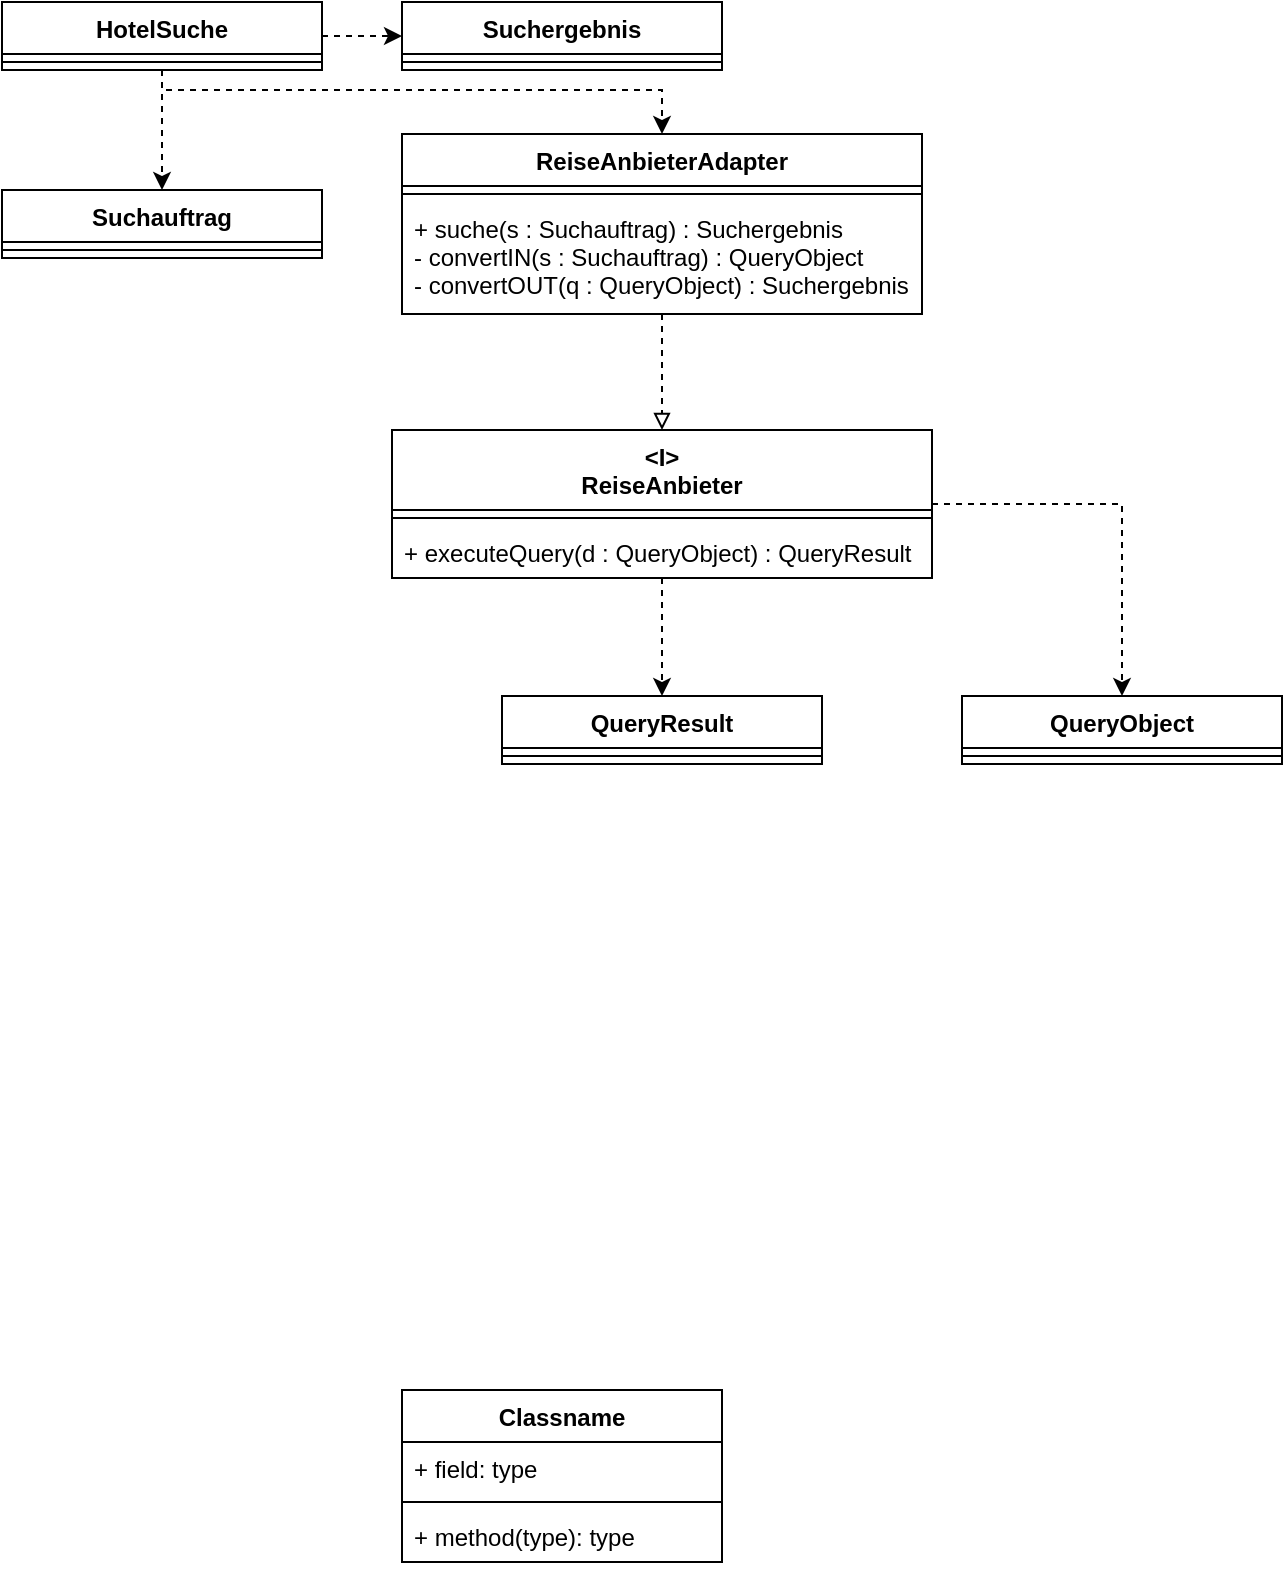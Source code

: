 <mxfile version="15.9.6" type="github">
  <diagram id="Y5da1QLnvi4VKYOh3qWE" name="Page-1">
    <mxGraphModel dx="692" dy="1862" grid="1" gridSize="10" guides="1" tooltips="1" connect="1" arrows="1" fold="1" page="1" pageScale="1" pageWidth="850" pageHeight="1100" math="0" shadow="0">
      <root>
        <mxCell id="0" />
        <mxCell id="1" parent="0" />
        <mxCell id="jfCONr5ZfFZsCZOuj5Go-1" value="Classname" style="swimlane;fontStyle=1;align=center;verticalAlign=top;childLayout=stackLayout;horizontal=1;startSize=26;horizontalStack=0;resizeParent=1;resizeParentMax=0;resizeLast=0;collapsible=1;marginBottom=0;" vertex="1" parent="1">
          <mxGeometry x="220" y="-220" width="160" height="86" as="geometry" />
        </mxCell>
        <mxCell id="jfCONr5ZfFZsCZOuj5Go-2" value="+ field: type" style="text;strokeColor=none;fillColor=none;align=left;verticalAlign=top;spacingLeft=4;spacingRight=4;overflow=hidden;rotatable=0;points=[[0,0.5],[1,0.5]];portConstraint=eastwest;" vertex="1" parent="jfCONr5ZfFZsCZOuj5Go-1">
          <mxGeometry y="26" width="160" height="26" as="geometry" />
        </mxCell>
        <mxCell id="jfCONr5ZfFZsCZOuj5Go-3" value="" style="line;strokeWidth=1;fillColor=none;align=left;verticalAlign=middle;spacingTop=-1;spacingLeft=3;spacingRight=3;rotatable=0;labelPosition=right;points=[];portConstraint=eastwest;" vertex="1" parent="jfCONr5ZfFZsCZOuj5Go-1">
          <mxGeometry y="52" width="160" height="8" as="geometry" />
        </mxCell>
        <mxCell id="jfCONr5ZfFZsCZOuj5Go-4" value="+ method(type): type" style="text;strokeColor=none;fillColor=none;align=left;verticalAlign=top;spacingLeft=4;spacingRight=4;overflow=hidden;rotatable=0;points=[[0,0.5],[1,0.5]];portConstraint=eastwest;" vertex="1" parent="jfCONr5ZfFZsCZOuj5Go-1">
          <mxGeometry y="60" width="160" height="26" as="geometry" />
        </mxCell>
        <mxCell id="jfCONr5ZfFZsCZOuj5Go-35" style="edgeStyle=orthogonalEdgeStyle;rounded=0;orthogonalLoop=1;jettySize=auto;html=1;dashed=1;" edge="1" parent="1" source="jfCONr5ZfFZsCZOuj5Go-5" target="jfCONr5ZfFZsCZOuj5Go-21">
          <mxGeometry relative="1" as="geometry" />
        </mxCell>
        <mxCell id="jfCONr5ZfFZsCZOuj5Go-39" style="edgeStyle=orthogonalEdgeStyle;rounded=0;orthogonalLoop=1;jettySize=auto;html=1;dashed=1;endArrow=classic;endFill=1;" edge="1" parent="1" source="jfCONr5ZfFZsCZOuj5Go-5" target="jfCONr5ZfFZsCZOuj5Go-25">
          <mxGeometry relative="1" as="geometry" />
        </mxCell>
        <mxCell id="jfCONr5ZfFZsCZOuj5Go-5" value="&lt;I&gt;&#xa;ReiseAnbieter" style="swimlane;fontStyle=1;align=center;verticalAlign=top;childLayout=stackLayout;horizontal=1;startSize=40;horizontalStack=0;resizeParent=1;resizeParentMax=0;resizeLast=0;collapsible=1;marginBottom=0;" vertex="1" parent="1">
          <mxGeometry x="215" y="-700" width="270" height="74" as="geometry" />
        </mxCell>
        <mxCell id="jfCONr5ZfFZsCZOuj5Go-7" value="" style="line;strokeWidth=1;fillColor=none;align=left;verticalAlign=middle;spacingTop=-1;spacingLeft=3;spacingRight=3;rotatable=0;labelPosition=right;points=[];portConstraint=eastwest;" vertex="1" parent="jfCONr5ZfFZsCZOuj5Go-5">
          <mxGeometry y="40" width="270" height="8" as="geometry" />
        </mxCell>
        <mxCell id="jfCONr5ZfFZsCZOuj5Go-8" value="+ executeQuery(d : QueryObject) : QueryResult" style="text;strokeColor=none;fillColor=none;align=left;verticalAlign=top;spacingLeft=4;spacingRight=4;overflow=hidden;rotatable=0;points=[[0,0.5],[1,0.5]];portConstraint=eastwest;" vertex="1" parent="jfCONr5ZfFZsCZOuj5Go-5">
          <mxGeometry y="48" width="270" height="26" as="geometry" />
        </mxCell>
        <mxCell id="jfCONr5ZfFZsCZOuj5Go-29" style="edgeStyle=orthogonalEdgeStyle;rounded=0;orthogonalLoop=1;jettySize=auto;html=1;dashed=1;" edge="1" parent="1" source="jfCONr5ZfFZsCZOuj5Go-9" target="jfCONr5ZfFZsCZOuj5Go-17">
          <mxGeometry relative="1" as="geometry" />
        </mxCell>
        <mxCell id="jfCONr5ZfFZsCZOuj5Go-30" style="edgeStyle=orthogonalEdgeStyle;rounded=0;orthogonalLoop=1;jettySize=auto;html=1;dashed=1;" edge="1" parent="1" source="jfCONr5ZfFZsCZOuj5Go-9" target="jfCONr5ZfFZsCZOuj5Go-13">
          <mxGeometry relative="1" as="geometry" />
        </mxCell>
        <mxCell id="jfCONr5ZfFZsCZOuj5Go-37" style="edgeStyle=orthogonalEdgeStyle;rounded=0;orthogonalLoop=1;jettySize=auto;html=1;dashed=1;" edge="1" parent="1" source="jfCONr5ZfFZsCZOuj5Go-9" target="jfCONr5ZfFZsCZOuj5Go-31">
          <mxGeometry relative="1" as="geometry">
            <Array as="points">
              <mxPoint x="100" y="-870" />
              <mxPoint x="350" y="-870" />
            </Array>
          </mxGeometry>
        </mxCell>
        <mxCell id="jfCONr5ZfFZsCZOuj5Go-9" value="HotelSuche" style="swimlane;fontStyle=1;align=center;verticalAlign=top;childLayout=stackLayout;horizontal=1;startSize=26;horizontalStack=0;resizeParent=1;resizeParentMax=0;resizeLast=0;collapsible=1;marginBottom=0;" vertex="1" parent="1">
          <mxGeometry x="20" y="-914" width="160" height="34" as="geometry" />
        </mxCell>
        <mxCell id="jfCONr5ZfFZsCZOuj5Go-11" value="" style="line;strokeWidth=1;fillColor=none;align=left;verticalAlign=middle;spacingTop=-1;spacingLeft=3;spacingRight=3;rotatable=0;labelPosition=right;points=[];portConstraint=eastwest;" vertex="1" parent="jfCONr5ZfFZsCZOuj5Go-9">
          <mxGeometry y="26" width="160" height="8" as="geometry" />
        </mxCell>
        <mxCell id="jfCONr5ZfFZsCZOuj5Go-13" value="Suchauftrag" style="swimlane;fontStyle=1;align=center;verticalAlign=top;childLayout=stackLayout;horizontal=1;startSize=26;horizontalStack=0;resizeParent=1;resizeParentMax=0;resizeLast=0;collapsible=1;marginBottom=0;" vertex="1" parent="1">
          <mxGeometry x="20" y="-820" width="160" height="34" as="geometry" />
        </mxCell>
        <mxCell id="jfCONr5ZfFZsCZOuj5Go-15" value="" style="line;strokeWidth=1;fillColor=none;align=left;verticalAlign=middle;spacingTop=-1;spacingLeft=3;spacingRight=3;rotatable=0;labelPosition=right;points=[];portConstraint=eastwest;" vertex="1" parent="jfCONr5ZfFZsCZOuj5Go-13">
          <mxGeometry y="26" width="160" height="8" as="geometry" />
        </mxCell>
        <mxCell id="jfCONr5ZfFZsCZOuj5Go-17" value="Suchergebnis" style="swimlane;fontStyle=1;align=center;verticalAlign=top;childLayout=stackLayout;horizontal=1;startSize=26;horizontalStack=0;resizeParent=1;resizeParentMax=0;resizeLast=0;collapsible=1;marginBottom=0;" vertex="1" parent="1">
          <mxGeometry x="220" y="-914" width="160" height="34" as="geometry" />
        </mxCell>
        <mxCell id="jfCONr5ZfFZsCZOuj5Go-19" value="" style="line;strokeWidth=1;fillColor=none;align=left;verticalAlign=middle;spacingTop=-1;spacingLeft=3;spacingRight=3;rotatable=0;labelPosition=right;points=[];portConstraint=eastwest;" vertex="1" parent="jfCONr5ZfFZsCZOuj5Go-17">
          <mxGeometry y="26" width="160" height="8" as="geometry" />
        </mxCell>
        <mxCell id="jfCONr5ZfFZsCZOuj5Go-21" value="QueryResult" style="swimlane;fontStyle=1;align=center;verticalAlign=top;childLayout=stackLayout;horizontal=1;startSize=26;horizontalStack=0;resizeParent=1;resizeParentMax=0;resizeLast=0;collapsible=1;marginBottom=0;" vertex="1" parent="1">
          <mxGeometry x="270" y="-567" width="160" height="34" as="geometry" />
        </mxCell>
        <mxCell id="jfCONr5ZfFZsCZOuj5Go-23" value="" style="line;strokeWidth=1;fillColor=none;align=left;verticalAlign=middle;spacingTop=-1;spacingLeft=3;spacingRight=3;rotatable=0;labelPosition=right;points=[];portConstraint=eastwest;" vertex="1" parent="jfCONr5ZfFZsCZOuj5Go-21">
          <mxGeometry y="26" width="160" height="8" as="geometry" />
        </mxCell>
        <mxCell id="jfCONr5ZfFZsCZOuj5Go-25" value="QueryObject" style="swimlane;fontStyle=1;align=center;verticalAlign=top;childLayout=stackLayout;horizontal=1;startSize=26;horizontalStack=0;resizeParent=1;resizeParentMax=0;resizeLast=0;collapsible=1;marginBottom=0;" vertex="1" parent="1">
          <mxGeometry x="500" y="-567" width="160" height="34" as="geometry" />
        </mxCell>
        <mxCell id="jfCONr5ZfFZsCZOuj5Go-27" value="" style="line;strokeWidth=1;fillColor=none;align=left;verticalAlign=middle;spacingTop=-1;spacingLeft=3;spacingRight=3;rotatable=0;labelPosition=right;points=[];portConstraint=eastwest;" vertex="1" parent="jfCONr5ZfFZsCZOuj5Go-25">
          <mxGeometry y="26" width="160" height="8" as="geometry" />
        </mxCell>
        <mxCell id="jfCONr5ZfFZsCZOuj5Go-38" style="edgeStyle=orthogonalEdgeStyle;rounded=0;orthogonalLoop=1;jettySize=auto;html=1;dashed=1;endArrow=block;endFill=0;" edge="1" parent="1" source="jfCONr5ZfFZsCZOuj5Go-31" target="jfCONr5ZfFZsCZOuj5Go-5">
          <mxGeometry relative="1" as="geometry" />
        </mxCell>
        <mxCell id="jfCONr5ZfFZsCZOuj5Go-31" value="ReiseAnbieterAdapter" style="swimlane;fontStyle=1;align=center;verticalAlign=top;childLayout=stackLayout;horizontal=1;startSize=26;horizontalStack=0;resizeParent=1;resizeParentMax=0;resizeLast=0;collapsible=1;marginBottom=0;" vertex="1" parent="1">
          <mxGeometry x="220" y="-848" width="260" height="90" as="geometry" />
        </mxCell>
        <mxCell id="jfCONr5ZfFZsCZOuj5Go-33" value="" style="line;strokeWidth=1;fillColor=none;align=left;verticalAlign=middle;spacingTop=-1;spacingLeft=3;spacingRight=3;rotatable=0;labelPosition=right;points=[];portConstraint=eastwest;" vertex="1" parent="jfCONr5ZfFZsCZOuj5Go-31">
          <mxGeometry y="26" width="260" height="8" as="geometry" />
        </mxCell>
        <mxCell id="jfCONr5ZfFZsCZOuj5Go-34" value="+ suche(s : Suchauftrag) : Suchergebnis&#xa;- convertIN(s : Suchauftrag) : QueryObject&#xa;- convertOUT(q : QueryObject) : Suchergebnis" style="text;strokeColor=none;fillColor=none;align=left;verticalAlign=top;spacingLeft=4;spacingRight=4;overflow=hidden;rotatable=0;points=[[0,0.5],[1,0.5]];portConstraint=eastwest;" vertex="1" parent="jfCONr5ZfFZsCZOuj5Go-31">
          <mxGeometry y="34" width="260" height="56" as="geometry" />
        </mxCell>
      </root>
    </mxGraphModel>
  </diagram>
</mxfile>
